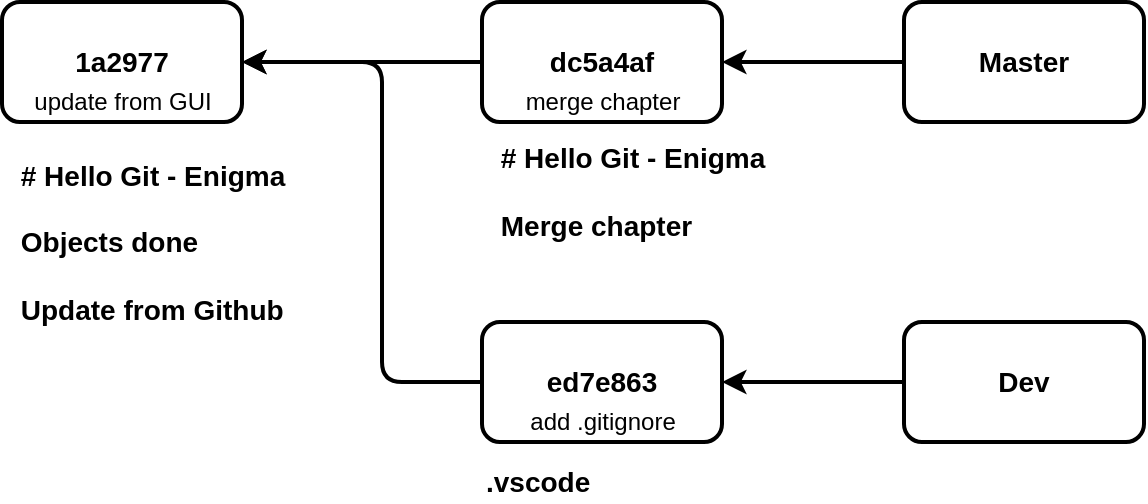<mxfile version="15.3.8" type="device"><diagram id="sCmBNae5BMMsYwfiLw7w" name="Page-1"><mxGraphModel dx="813" dy="449" grid="1" gridSize="10" guides="1" tooltips="1" connect="1" arrows="1" fold="1" page="1" pageScale="1" pageWidth="827" pageHeight="1169" math="0" shadow="0"><root><mxCell id="0"/><mxCell id="1" parent="0"/><mxCell id="yZ-fpaxx-2vTyui-J7OY-10" value="&lt;b&gt;&lt;font style=&quot;font-size: 14px&quot; color=&quot;#000000&quot;&gt;Dev&lt;/font&gt;&lt;/b&gt;" style="rounded=1;whiteSpace=wrap;html=1;fillColor=none;strokeColor=#000000;strokeWidth=2;" parent="1" vertex="1"><mxGeometry x="561" y="630" width="120" height="60" as="geometry"/></mxCell><mxCell id="2rVx6GsYTMsVzZWqYDq--1" value="&lt;font color=&quot;#000000&quot;&gt;&lt;span style=&quot;font-size: 14px&quot;&gt;&lt;b&gt;1a2977&lt;/b&gt;&lt;/span&gt;&lt;/font&gt;" style="rounded=1;whiteSpace=wrap;html=1;fillColor=none;strokeColor=#000000;strokeWidth=2;" vertex="1" parent="1"><mxGeometry x="110" y="470" width="120" height="60" as="geometry"/></mxCell><mxCell id="2rVx6GsYTMsVzZWqYDq--2" value="&lt;div style=&quot;text-align: left&quot;&gt;&lt;div&gt;&lt;font color=&quot;#000000&quot;&gt;&lt;span style=&quot;font-size: 14px&quot;&gt;&lt;b&gt;# Hello Git - Enigma&lt;/b&gt;&lt;/span&gt;&lt;/font&gt;&lt;/div&gt;&lt;div&gt;&lt;font color=&quot;#000000&quot;&gt;&lt;span style=&quot;font-size: 14px&quot;&gt;&lt;b&gt;&lt;br&gt;&lt;/b&gt;&lt;/span&gt;&lt;/font&gt;&lt;/div&gt;&lt;div&gt;&lt;font color=&quot;#000000&quot;&gt;&lt;span style=&quot;font-size: 14px&quot;&gt;&lt;b&gt;Objects done&lt;/b&gt;&lt;/span&gt;&lt;/font&gt;&lt;/div&gt;&lt;div&gt;&lt;font color=&quot;#000000&quot;&gt;&lt;span style=&quot;font-size: 14px&quot;&gt;&lt;b&gt;&lt;br&gt;&lt;/b&gt;&lt;/span&gt;&lt;/font&gt;&lt;/div&gt;&lt;div&gt;&lt;font color=&quot;#000000&quot;&gt;&lt;span style=&quot;font-size: 14px&quot;&gt;&lt;b&gt;Update from Github&lt;/b&gt;&lt;/span&gt;&lt;/font&gt;&lt;/div&gt;&lt;/div&gt;" style="text;html=1;align=center;verticalAlign=middle;resizable=0;points=[];autosize=1;strokeColor=none;fillColor=none;" vertex="1" parent="1"><mxGeometry x="110" y="550" width="150" height="80" as="geometry"/></mxCell><mxCell id="2rVx6GsYTMsVzZWqYDq--3" value="&lt;font color=&quot;#000000&quot;&gt;update from GUI&lt;/font&gt;" style="text;html=1;align=center;verticalAlign=middle;resizable=0;points=[];autosize=1;strokeColor=none;fillColor=none;" vertex="1" parent="1"><mxGeometry x="120" y="510" width="100" height="20" as="geometry"/></mxCell><mxCell id="2rVx6GsYTMsVzZWqYDq--6" value="&lt;b&gt;&lt;font style=&quot;font-size: 14px&quot; color=&quot;#000000&quot;&gt;Master&lt;/font&gt;&lt;/b&gt;" style="rounded=1;whiteSpace=wrap;html=1;fillColor=none;strokeColor=#000000;strokeWidth=2;" vertex="1" parent="1"><mxGeometry x="561" y="470" width="120" height="60" as="geometry"/></mxCell><mxCell id="2rVx6GsYTMsVzZWqYDq--9" value="&lt;font color=&quot;#000000&quot;&gt;&lt;span style=&quot;font-size: 14px&quot;&gt;&lt;b&gt;dc5a4af&lt;/b&gt;&lt;/span&gt;&lt;/font&gt;" style="rounded=1;whiteSpace=wrap;html=1;fillColor=none;strokeColor=#000000;strokeWidth=2;" vertex="1" parent="1"><mxGeometry x="350" y="470" width="120" height="60" as="geometry"/></mxCell><mxCell id="2rVx6GsYTMsVzZWqYDq--10" value="&lt;div style=&quot;text-align: left&quot;&gt;&lt;div&gt;&lt;font color=&quot;#000000&quot;&gt;&lt;span style=&quot;font-size: 14px&quot;&gt;&lt;b&gt;# Hello Git - Enigma&lt;/b&gt;&lt;/span&gt;&lt;/font&gt;&lt;/div&gt;&lt;div&gt;&lt;font color=&quot;#000000&quot;&gt;&lt;span style=&quot;font-size: 14px&quot;&gt;&lt;b&gt;&lt;br&gt;&lt;/b&gt;&lt;/span&gt;&lt;/font&gt;&lt;/div&gt;&lt;div&gt;&lt;font color=&quot;#000000&quot;&gt;&lt;span style=&quot;font-size: 14px&quot;&gt;&lt;b&gt;Merge chapter&lt;/b&gt;&lt;/span&gt;&lt;/font&gt;&lt;/div&gt;&lt;/div&gt;" style="text;html=1;align=center;verticalAlign=middle;resizable=0;points=[];autosize=1;strokeColor=none;fillColor=none;" vertex="1" parent="1"><mxGeometry x="350" y="540" width="150" height="50" as="geometry"/></mxCell><mxCell id="2rVx6GsYTMsVzZWqYDq--11" value="&lt;font color=&quot;#000000&quot;&gt;merge chapter&lt;/font&gt;" style="text;html=1;align=center;verticalAlign=middle;resizable=0;points=[];autosize=1;strokeColor=none;fillColor=none;" vertex="1" parent="1"><mxGeometry x="365" y="510" width="90" height="20" as="geometry"/></mxCell><mxCell id="2rVx6GsYTMsVzZWqYDq--12" value="" style="endArrow=classic;html=1;strokeColor=#000000;strokeWidth=2;exitX=0;exitY=0.5;exitDx=0;exitDy=0;entryX=1;entryY=0.5;entryDx=0;entryDy=0;" edge="1" parent="1" source="2rVx6GsYTMsVzZWqYDq--9" target="2rVx6GsYTMsVzZWqYDq--1"><mxGeometry width="50" height="50" relative="1" as="geometry"><mxPoint x="440" y="650" as="sourcePoint"/><mxPoint x="490" y="600" as="targetPoint"/></mxGeometry></mxCell><mxCell id="2rVx6GsYTMsVzZWqYDq--13" value="" style="endArrow=classic;html=1;strokeColor=#000000;strokeWidth=2;exitX=0;exitY=0.5;exitDx=0;exitDy=0;entryX=1;entryY=0.5;entryDx=0;entryDy=0;" edge="1" parent="1" source="2rVx6GsYTMsVzZWqYDq--6" target="2rVx6GsYTMsVzZWqYDq--9"><mxGeometry width="50" height="50" relative="1" as="geometry"><mxPoint x="451" y="780" as="sourcePoint"/><mxPoint x="501" y="730" as="targetPoint"/></mxGeometry></mxCell><mxCell id="2rVx6GsYTMsVzZWqYDq--14" value="&lt;font color=&quot;#000000&quot;&gt;&lt;span style=&quot;font-size: 14px&quot;&gt;&lt;b&gt;ed7e863&lt;/b&gt;&lt;/span&gt;&lt;/font&gt;" style="rounded=1;whiteSpace=wrap;html=1;fillColor=none;strokeColor=#000000;strokeWidth=2;" vertex="1" parent="1"><mxGeometry x="350" y="630" width="120" height="60" as="geometry"/></mxCell><mxCell id="2rVx6GsYTMsVzZWqYDq--16" value="&lt;font color=&quot;#000000&quot;&gt;add .gitignore&lt;/font&gt;" style="text;html=1;align=center;verticalAlign=middle;resizable=0;points=[];autosize=1;strokeColor=none;fillColor=none;" vertex="1" parent="1"><mxGeometry x="365" y="670" width="90" height="20" as="geometry"/></mxCell><mxCell id="2rVx6GsYTMsVzZWqYDq--17" value="" style="endArrow=classic;html=1;strokeColor=#000000;strokeWidth=2;exitX=0;exitY=0.5;exitDx=0;exitDy=0;entryX=1;entryY=0.5;entryDx=0;entryDy=0;edgeStyle=orthogonalEdgeStyle;" edge="1" parent="1" source="2rVx6GsYTMsVzZWqYDq--14" target="2rVx6GsYTMsVzZWqYDq--1"><mxGeometry width="50" height="50" relative="1" as="geometry"><mxPoint x="240" y="690" as="sourcePoint"/><mxPoint x="290" y="640" as="targetPoint"/><Array as="points"><mxPoint x="300" y="660"/><mxPoint x="300" y="500"/></Array></mxGeometry></mxCell><mxCell id="2rVx6GsYTMsVzZWqYDq--19" value="&lt;font style=&quot;font-size: 14px&quot; color=&quot;#000000&quot;&gt;&lt;b&gt;.vscode&lt;/b&gt;&lt;/font&gt;" style="text;html=1;strokeColor=none;fillColor=none;align=left;verticalAlign=middle;whiteSpace=wrap;rounded=0;" vertex="1" parent="1"><mxGeometry x="350" y="700" width="151" height="20" as="geometry"/></mxCell><mxCell id="2rVx6GsYTMsVzZWqYDq--21" value="" style="endArrow=classic;html=1;strokeColor=#000000;strokeWidth=2;exitX=0;exitY=0.5;exitDx=0;exitDy=0;entryX=1;entryY=0.5;entryDx=0;entryDy=0;" edge="1" parent="1" source="yZ-fpaxx-2vTyui-J7OY-10" target="2rVx6GsYTMsVzZWqYDq--14"><mxGeometry width="50" height="50" relative="1" as="geometry"><mxPoint x="271" y="750" as="sourcePoint"/><mxPoint x="321" y="700" as="targetPoint"/></mxGeometry></mxCell></root></mxGraphModel></diagram></mxfile>